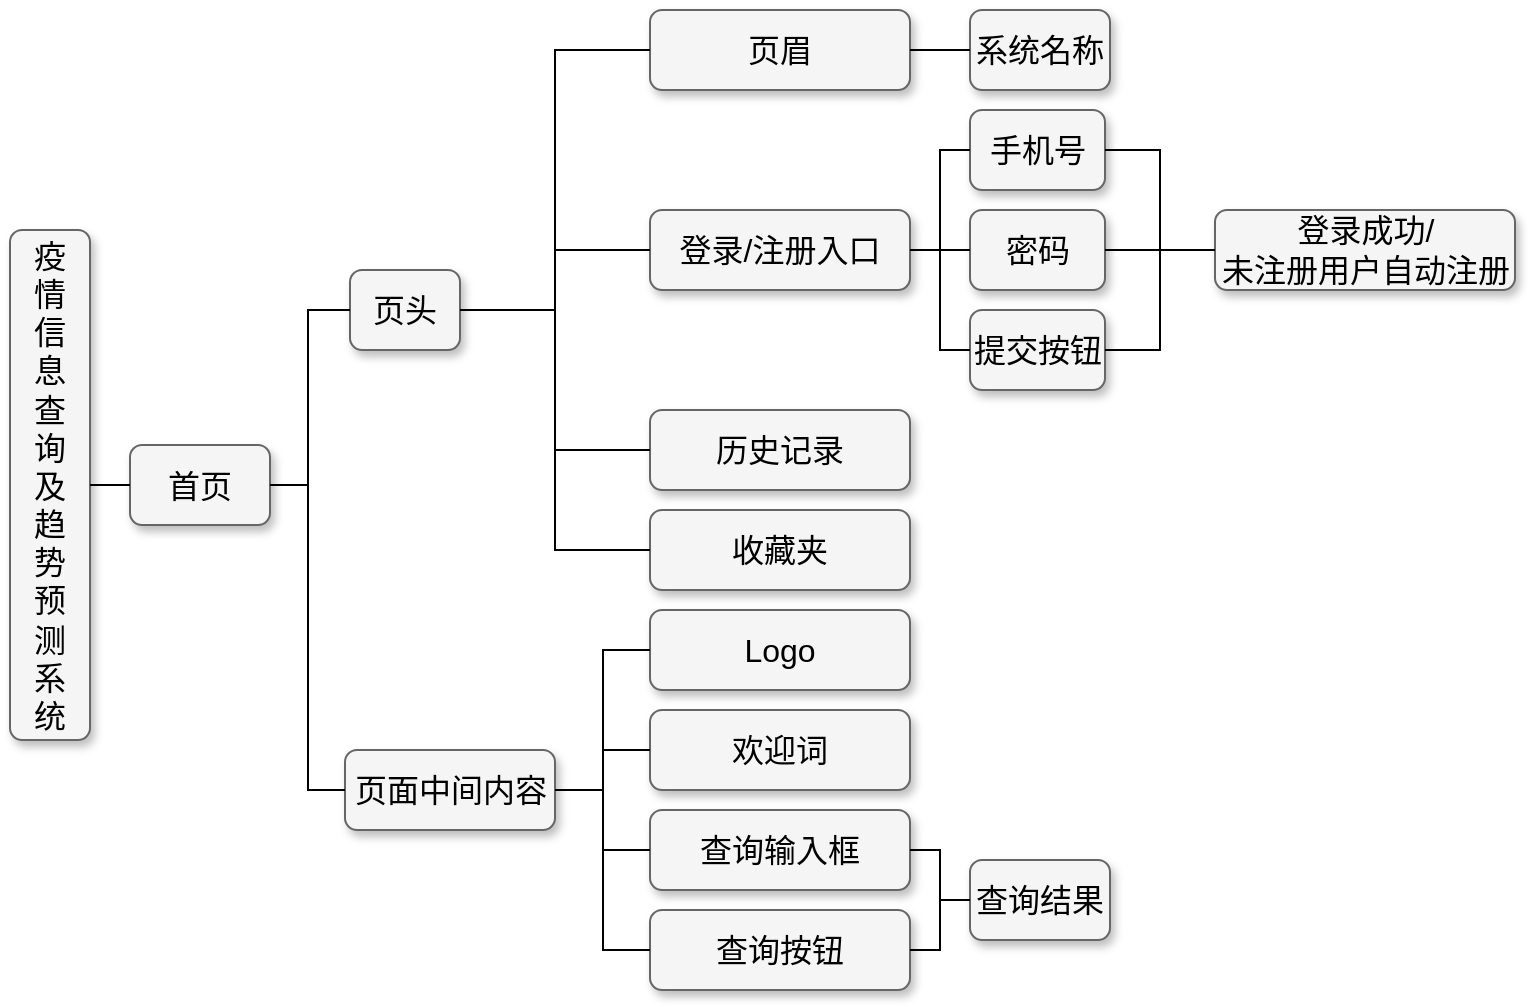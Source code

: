 <mxfile version="14.8.6" type="device"><diagram name="Page-1" id="b98fa263-6416-c6ec-5b7d-78bf54ef71d0"><mxGraphModel dx="1300" dy="1747" grid="1" gridSize="10" guides="1" tooltips="1" connect="1" arrows="1" fold="1" page="1" pageScale="1.5" pageWidth="1169" pageHeight="826" background="none" math="0" shadow="0"><root><mxCell id="0" style=";html=1;"/><mxCell id="1" style=";html=1;" parent="0"/><mxCell id="ZCpy112k4bQhyyG1vYtj-7" value="疫&lt;br&gt;情&lt;br&gt;信&lt;br&gt;息&lt;br&gt;查&lt;br&gt;询&lt;br&gt;及&lt;br&gt;趋&lt;br&gt;势&lt;br&gt;预&lt;br&gt;测&lt;br&gt;系&lt;br&gt;统" style="html=1;rounded=1;shadow=1;strokeWidth=1;fontSize=16;align=center;fillColor=#f5f5f5;strokeColor=#666666;direction=south;whiteSpace=wrap;" vertex="1" parent="1"><mxGeometry x="270" y="750" width="40" height="255" as="geometry"/></mxCell><mxCell id="ZCpy112k4bQhyyG1vYtj-8" value="首页" style="whiteSpace=wrap;html=1;rounded=1;shadow=1;strokeWidth=1;fontSize=16;align=center;fillColor=#f5f5f5;strokeColor=#666666;direction=west;" vertex="1" parent="1"><mxGeometry x="330" y="857.5" width="70" height="40" as="geometry"/></mxCell><mxCell id="ZCpy112k4bQhyyG1vYtj-9" value="" style="endArrow=none;html=1;fontSize=14;entryX=1;entryY=0.5;entryDx=0;entryDy=0;" edge="1" parent="1" source="ZCpy112k4bQhyyG1vYtj-7" target="ZCpy112k4bQhyyG1vYtj-8"><mxGeometry width="50" height="50" relative="1" as="geometry"><mxPoint x="320" y="927.5" as="sourcePoint"/><mxPoint x="370" y="878" as="targetPoint"/></mxGeometry></mxCell><mxCell id="ZCpy112k4bQhyyG1vYtj-11" value="页头" style="whiteSpace=wrap;html=1;rounded=1;shadow=1;strokeWidth=1;fontSize=16;align=center;fillColor=#f5f5f5;strokeColor=#666666;direction=west;" vertex="1" parent="1"><mxGeometry x="440" y="770" width="55" height="40" as="geometry"/></mxCell><mxCell id="ZCpy112k4bQhyyG1vYtj-13" value="" style="endArrow=none;html=1;fontSize=14;rounded=0;edgeStyle=elbowEdgeStyle;exitX=0;exitY=0.5;exitDx=0;exitDy=0;entryX=1;entryY=0.5;entryDx=0;entryDy=0;" edge="1" parent="1" source="ZCpy112k4bQhyyG1vYtj-8" target="ZCpy112k4bQhyyG1vYtj-11"><mxGeometry width="50" height="50" relative="1" as="geometry"><mxPoint x="399" y="877.5" as="sourcePoint"/><mxPoint x="439" y="790" as="targetPoint"/><Array as="points"><mxPoint x="419" y="840"/></Array></mxGeometry></mxCell><mxCell id="ZCpy112k4bQhyyG1vYtj-14" value="页眉" style="whiteSpace=wrap;html=1;rounded=1;shadow=1;strokeWidth=1;fontSize=16;align=center;fillColor=#f5f5f5;strokeColor=#666666;" vertex="1" parent="1"><mxGeometry x="590" y="640" width="130" height="40" as="geometry"/></mxCell><mxCell id="ZCpy112k4bQhyyG1vYtj-15" value="系统名称" style="whiteSpace=wrap;html=1;rounded=1;shadow=1;strokeWidth=1;fontSize=16;align=center;fillColor=#f5f5f5;strokeColor=#666666;" vertex="1" parent="1"><mxGeometry x="750" y="640" width="70" height="40" as="geometry"/></mxCell><mxCell id="ZCpy112k4bQhyyG1vYtj-17" value="" style="endArrow=none;html=1;fontSize=14;exitX=1;exitY=0.5;exitDx=0;exitDy=0;entryX=0;entryY=0.5;entryDx=0;entryDy=0;" edge="1" parent="1" source="ZCpy112k4bQhyyG1vYtj-14" target="ZCpy112k4bQhyyG1vYtj-15"><mxGeometry width="50" height="50" relative="1" as="geometry"><mxPoint x="627.5" y="710" as="sourcePoint"/><mxPoint x="667.5" y="660" as="targetPoint"/></mxGeometry></mxCell><mxCell id="ZCpy112k4bQhyyG1vYtj-19" value="登录/注册入口" style="whiteSpace=wrap;html=1;rounded=1;shadow=1;strokeWidth=1;fontSize=16;align=center;fillColor=#f5f5f5;strokeColor=#666666;" vertex="1" parent="1"><mxGeometry x="590" y="740" width="130" height="40" as="geometry"/></mxCell><mxCell id="ZCpy112k4bQhyyG1vYtj-20" value="手机号" style="whiteSpace=wrap;html=1;rounded=1;shadow=1;strokeWidth=1;fontSize=16;align=center;fillColor=#f5f5f5;strokeColor=#666666;" vertex="1" parent="1"><mxGeometry x="750" y="690" width="67.5" height="40" as="geometry"/></mxCell><mxCell id="ZCpy112k4bQhyyG1vYtj-21" value="密码" style="whiteSpace=wrap;html=1;rounded=1;shadow=1;strokeWidth=1;fontSize=16;align=center;fillColor=#f5f5f5;strokeColor=#666666;" vertex="1" parent="1"><mxGeometry x="750" y="740" width="67.5" height="40" as="geometry"/></mxCell><mxCell id="ZCpy112k4bQhyyG1vYtj-22" value="提交按钮" style="whiteSpace=wrap;html=1;rounded=1;shadow=1;strokeWidth=1;fontSize=16;align=center;fillColor=#f5f5f5;strokeColor=#666666;" vertex="1" parent="1"><mxGeometry x="750" y="790" width="67.5" height="40" as="geometry"/></mxCell><mxCell id="ZCpy112k4bQhyyG1vYtj-27" value="登录成功/&lt;br&gt;未注册用户自动注册" style="whiteSpace=wrap;html=1;rounded=1;shadow=1;strokeWidth=1;fontSize=16;align=center;fillColor=#f5f5f5;strokeColor=#666666;" vertex="1" parent="1"><mxGeometry x="872.5" y="740" width="150" height="40" as="geometry"/></mxCell><mxCell id="ZCpy112k4bQhyyG1vYtj-31" value="" style="endArrow=none;html=1;fontSize=14;rounded=0;edgeStyle=elbowEdgeStyle;entryX=0;entryY=0.5;entryDx=0;entryDy=0;" edge="1" parent="1" source="ZCpy112k4bQhyyG1vYtj-19" target="ZCpy112k4bQhyyG1vYtj-20"><mxGeometry width="50" height="50" relative="1" as="geometry"><mxPoint x="667.5" y="700" as="sourcePoint"/><mxPoint x="717.5" y="650" as="targetPoint"/></mxGeometry></mxCell><mxCell id="ZCpy112k4bQhyyG1vYtj-32" value="" style="endArrow=none;html=1;fontSize=14;rounded=0;edgeStyle=elbowEdgeStyle;entryX=0;entryY=0.5;entryDx=0;entryDy=0;exitX=1;exitY=0.5;exitDx=0;exitDy=0;" edge="1" parent="1" source="ZCpy112k4bQhyyG1vYtj-19" target="ZCpy112k4bQhyyG1vYtj-21"><mxGeometry width="50" height="50" relative="1" as="geometry"><mxPoint x="727.5" y="770" as="sourcePoint"/><mxPoint x="760" y="720" as="targetPoint"/></mxGeometry></mxCell><mxCell id="ZCpy112k4bQhyyG1vYtj-33" value="" style="endArrow=none;html=1;fontSize=14;rounded=0;edgeStyle=elbowEdgeStyle;entryX=0;entryY=0.5;entryDx=0;entryDy=0;exitX=1;exitY=0.5;exitDx=0;exitDy=0;" edge="1" parent="1" source="ZCpy112k4bQhyyG1vYtj-19" target="ZCpy112k4bQhyyG1vYtj-22"><mxGeometry width="50" height="50" relative="1" as="geometry"><mxPoint x="737.5" y="780" as="sourcePoint"/><mxPoint x="770" y="730" as="targetPoint"/></mxGeometry></mxCell><mxCell id="ZCpy112k4bQhyyG1vYtj-34" value="" style="endArrow=none;html=1;fontSize=14;rounded=0;edgeStyle=elbowEdgeStyle;entryX=1;entryY=0.5;entryDx=0;entryDy=0;exitX=0;exitY=0.5;exitDx=0;exitDy=0;" edge="1" parent="1" source="ZCpy112k4bQhyyG1vYtj-27" target="ZCpy112k4bQhyyG1vYtj-20"><mxGeometry width="50" height="50" relative="1" as="geometry"><mxPoint x="747.5" y="790" as="sourcePoint"/><mxPoint x="780" y="740" as="targetPoint"/></mxGeometry></mxCell><mxCell id="ZCpy112k4bQhyyG1vYtj-35" value="" style="endArrow=none;html=1;fontSize=14;rounded=0;edgeStyle=elbowEdgeStyle;entryX=1;entryY=0.5;entryDx=0;entryDy=0;exitX=0;exitY=0.5;exitDx=0;exitDy=0;" edge="1" parent="1" source="ZCpy112k4bQhyyG1vYtj-27" target="ZCpy112k4bQhyyG1vYtj-21"><mxGeometry width="50" height="50" relative="1" as="geometry"><mxPoint x="757.5" y="800" as="sourcePoint"/><mxPoint x="790" y="750" as="targetPoint"/></mxGeometry></mxCell><mxCell id="ZCpy112k4bQhyyG1vYtj-36" value="" style="endArrow=none;html=1;fontSize=14;rounded=0;edgeStyle=elbowEdgeStyle;entryX=0;entryY=0.5;entryDx=0;entryDy=0;exitX=1;exitY=0.5;exitDx=0;exitDy=0;" edge="1" parent="1" source="ZCpy112k4bQhyyG1vYtj-22" target="ZCpy112k4bQhyyG1vYtj-27"><mxGeometry width="50" height="50" relative="1" as="geometry"><mxPoint x="767.5" y="810" as="sourcePoint"/><mxPoint x="800" y="760" as="targetPoint"/></mxGeometry></mxCell><mxCell id="ZCpy112k4bQhyyG1vYtj-37" value="历史记录" style="whiteSpace=wrap;html=1;rounded=1;shadow=1;strokeWidth=1;fontSize=16;align=center;fillColor=#f5f5f5;strokeColor=#666666;" vertex="1" parent="1"><mxGeometry x="590" y="840" width="130" height="40" as="geometry"/></mxCell><mxCell id="ZCpy112k4bQhyyG1vYtj-38" value="收藏夹" style="whiteSpace=wrap;html=1;rounded=1;shadow=1;strokeWidth=1;fontSize=16;align=center;fillColor=#f5f5f5;strokeColor=#666666;" vertex="1" parent="1"><mxGeometry x="590" y="890" width="130" height="40" as="geometry"/></mxCell><mxCell id="ZCpy112k4bQhyyG1vYtj-39" value="" style="endArrow=none;html=1;fontSize=14;rounded=0;edgeStyle=elbowEdgeStyle;exitX=0;exitY=0.5;exitDx=0;exitDy=0;entryX=0;entryY=0.5;entryDx=0;entryDy=0;" edge="1" parent="1" source="ZCpy112k4bQhyyG1vYtj-11" target="ZCpy112k4bQhyyG1vYtj-37"><mxGeometry width="50" height="50" relative="1" as="geometry"><mxPoint x="410" y="887.5" as="sourcePoint"/><mxPoint x="450" y="800" as="targetPoint"/></mxGeometry></mxCell><mxCell id="ZCpy112k4bQhyyG1vYtj-40" value="" style="endArrow=none;html=1;fontSize=14;rounded=0;edgeStyle=elbowEdgeStyle;exitX=0;exitY=0.5;exitDx=0;exitDy=0;entryX=0;entryY=0.5;entryDx=0;entryDy=0;" edge="1" parent="1" source="ZCpy112k4bQhyyG1vYtj-38" target="ZCpy112k4bQhyyG1vYtj-11"><mxGeometry width="50" height="50" relative="1" as="geometry"><mxPoint x="420" y="897.5" as="sourcePoint"/><mxPoint x="460" y="810" as="targetPoint"/></mxGeometry></mxCell><mxCell id="ZCpy112k4bQhyyG1vYtj-41" value="" style="endArrow=none;html=1;fontSize=14;rounded=0;edgeStyle=elbowEdgeStyle;exitX=0;exitY=0.5;exitDx=0;exitDy=0;entryX=0;entryY=0.5;entryDx=0;entryDy=0;" edge="1" parent="1" source="ZCpy112k4bQhyyG1vYtj-19" target="ZCpy112k4bQhyyG1vYtj-11"><mxGeometry width="50" height="50" relative="1" as="geometry"><mxPoint x="430" y="907.5" as="sourcePoint"/><mxPoint x="470" y="820" as="targetPoint"/></mxGeometry></mxCell><mxCell id="ZCpy112k4bQhyyG1vYtj-42" value="页面中间内容" style="whiteSpace=wrap;html=1;rounded=1;shadow=1;strokeWidth=1;fontSize=16;align=center;fillColor=#f5f5f5;strokeColor=#666666;" vertex="1" parent="1"><mxGeometry x="437.5" y="1010" width="105" height="40" as="geometry"/></mxCell><mxCell id="ZCpy112k4bQhyyG1vYtj-43" value="" style="endArrow=none;html=1;fontSize=14;rounded=0;edgeStyle=elbowEdgeStyle;exitX=0;exitY=0.5;exitDx=0;exitDy=0;entryX=0;entryY=0.5;entryDx=0;entryDy=0;" edge="1" parent="1" source="ZCpy112k4bQhyyG1vYtj-14" target="ZCpy112k4bQhyyG1vYtj-11"><mxGeometry width="50" height="50" relative="1" as="geometry"><mxPoint x="600" y="770" as="sourcePoint"/><mxPoint x="505" y="800" as="targetPoint"/></mxGeometry></mxCell><mxCell id="ZCpy112k4bQhyyG1vYtj-44" value="" style="endArrow=none;html=1;fontSize=14;rounded=0;edgeStyle=elbowEdgeStyle;exitX=0;exitY=0.5;exitDx=0;exitDy=0;entryX=0;entryY=0.5;entryDx=0;entryDy=0;" edge="1" parent="1" source="ZCpy112k4bQhyyG1vYtj-8" target="ZCpy112k4bQhyyG1vYtj-42"><mxGeometry width="50" height="50" relative="1" as="geometry"><mxPoint x="410" y="887.5" as="sourcePoint"/><mxPoint x="450" y="800" as="targetPoint"/><Array as="points"><mxPoint x="419" y="940"/></Array></mxGeometry></mxCell><mxCell id="ZCpy112k4bQhyyG1vYtj-45" value="Logo" style="whiteSpace=wrap;html=1;rounded=1;shadow=1;strokeWidth=1;fontSize=16;align=center;fillColor=#f5f5f5;strokeColor=#666666;" vertex="1" parent="1"><mxGeometry x="590" y="940" width="130" height="40" as="geometry"/></mxCell><mxCell id="ZCpy112k4bQhyyG1vYtj-46" value="查询输入框" style="whiteSpace=wrap;html=1;rounded=1;shadow=1;strokeWidth=1;fontSize=16;align=center;fillColor=#f5f5f5;strokeColor=#666666;" vertex="1" parent="1"><mxGeometry x="590" y="1040" width="130" height="40" as="geometry"/></mxCell><mxCell id="ZCpy112k4bQhyyG1vYtj-47" value="欢迎词" style="whiteSpace=wrap;html=1;rounded=1;shadow=1;strokeWidth=1;fontSize=16;align=center;fillColor=#f5f5f5;strokeColor=#666666;" vertex="1" parent="1"><mxGeometry x="590" y="990" width="130" height="40" as="geometry"/></mxCell><mxCell id="ZCpy112k4bQhyyG1vYtj-48" value="查询按钮" style="whiteSpace=wrap;html=1;rounded=1;shadow=1;strokeWidth=1;fontSize=16;align=center;fillColor=#f5f5f5;strokeColor=#666666;" vertex="1" parent="1"><mxGeometry x="590" y="1090" width="130" height="40" as="geometry"/></mxCell><mxCell id="ZCpy112k4bQhyyG1vYtj-49" value="查询结果" style="whiteSpace=wrap;html=1;rounded=1;shadow=1;strokeWidth=1;fontSize=16;align=center;fillColor=#f5f5f5;strokeColor=#666666;" vertex="1" parent="1"><mxGeometry x="750" y="1065" width="70" height="40" as="geometry"/></mxCell><mxCell id="ZCpy112k4bQhyyG1vYtj-52" value="" style="endArrow=none;html=1;fontSize=14;strokeColor=#000000;rounded=0;edgeStyle=elbowEdgeStyle;exitX=1;exitY=0.5;exitDx=0;exitDy=0;entryX=0;entryY=0.5;entryDx=0;entryDy=0;" edge="1" parent="1" source="ZCpy112k4bQhyyG1vYtj-42" target="ZCpy112k4bQhyyG1vYtj-45"><mxGeometry width="50" height="50" relative="1" as="geometry"><mxPoint x="490" y="1070" as="sourcePoint"/><mxPoint x="540" y="1020" as="targetPoint"/></mxGeometry></mxCell><mxCell id="ZCpy112k4bQhyyG1vYtj-53" value="" style="endArrow=none;html=1;fontSize=14;strokeColor=#000000;rounded=0;edgeStyle=elbowEdgeStyle;entryX=0;entryY=0.5;entryDx=0;entryDy=0;exitX=1;exitY=0.5;exitDx=0;exitDy=0;" edge="1" parent="1" source="ZCpy112k4bQhyyG1vYtj-42" target="ZCpy112k4bQhyyG1vYtj-47"><mxGeometry width="50" height="50" relative="1" as="geometry"><mxPoint x="500" y="1080" as="sourcePoint"/><mxPoint x="550" y="1030" as="targetPoint"/></mxGeometry></mxCell><mxCell id="ZCpy112k4bQhyyG1vYtj-54" value="" style="endArrow=none;html=1;fontSize=14;strokeColor=#000000;rounded=0;edgeStyle=elbowEdgeStyle;entryX=0;entryY=0.5;entryDx=0;entryDy=0;exitX=1;exitY=0.5;exitDx=0;exitDy=0;" edge="1" parent="1" source="ZCpy112k4bQhyyG1vYtj-42" target="ZCpy112k4bQhyyG1vYtj-46"><mxGeometry width="50" height="50" relative="1" as="geometry"><mxPoint x="510" y="1090" as="sourcePoint"/><mxPoint x="560" y="1040" as="targetPoint"/></mxGeometry></mxCell><mxCell id="ZCpy112k4bQhyyG1vYtj-55" value="" style="endArrow=none;html=1;fontSize=14;strokeColor=#000000;rounded=0;edgeStyle=elbowEdgeStyle;entryX=0;entryY=0.5;entryDx=0;entryDy=0;exitX=1;exitY=0.5;exitDx=0;exitDy=0;" edge="1" parent="1" source="ZCpy112k4bQhyyG1vYtj-42" target="ZCpy112k4bQhyyG1vYtj-48"><mxGeometry width="50" height="50" relative="1" as="geometry"><mxPoint x="520" y="1100" as="sourcePoint"/><mxPoint x="570" y="1050" as="targetPoint"/></mxGeometry></mxCell><mxCell id="ZCpy112k4bQhyyG1vYtj-56" value="" style="endArrow=none;html=1;fontSize=14;strokeColor=#000000;rounded=0;edgeStyle=elbowEdgeStyle;exitX=0;exitY=0.5;exitDx=0;exitDy=0;entryX=1;entryY=0.5;entryDx=0;entryDy=0;" edge="1" parent="1" source="ZCpy112k4bQhyyG1vYtj-49" target="ZCpy112k4bQhyyG1vYtj-46"><mxGeometry width="50" height="50" relative="1" as="geometry"><mxPoint x="530" y="1110" as="sourcePoint"/><mxPoint x="580" y="1060" as="targetPoint"/></mxGeometry></mxCell><mxCell id="ZCpy112k4bQhyyG1vYtj-57" value="" style="endArrow=none;html=1;fontSize=14;strokeColor=#000000;rounded=0;edgeStyle=elbowEdgeStyle;entryX=0;entryY=0.5;entryDx=0;entryDy=0;exitX=1;exitY=0.5;exitDx=0;exitDy=0;" edge="1" parent="1" source="ZCpy112k4bQhyyG1vYtj-48" target="ZCpy112k4bQhyyG1vYtj-49"><mxGeometry width="50" height="50" relative="1" as="geometry"><mxPoint x="540" y="1120" as="sourcePoint"/><mxPoint x="590" y="1070" as="targetPoint"/></mxGeometry></mxCell></root></mxGraphModel></diagram></mxfile>